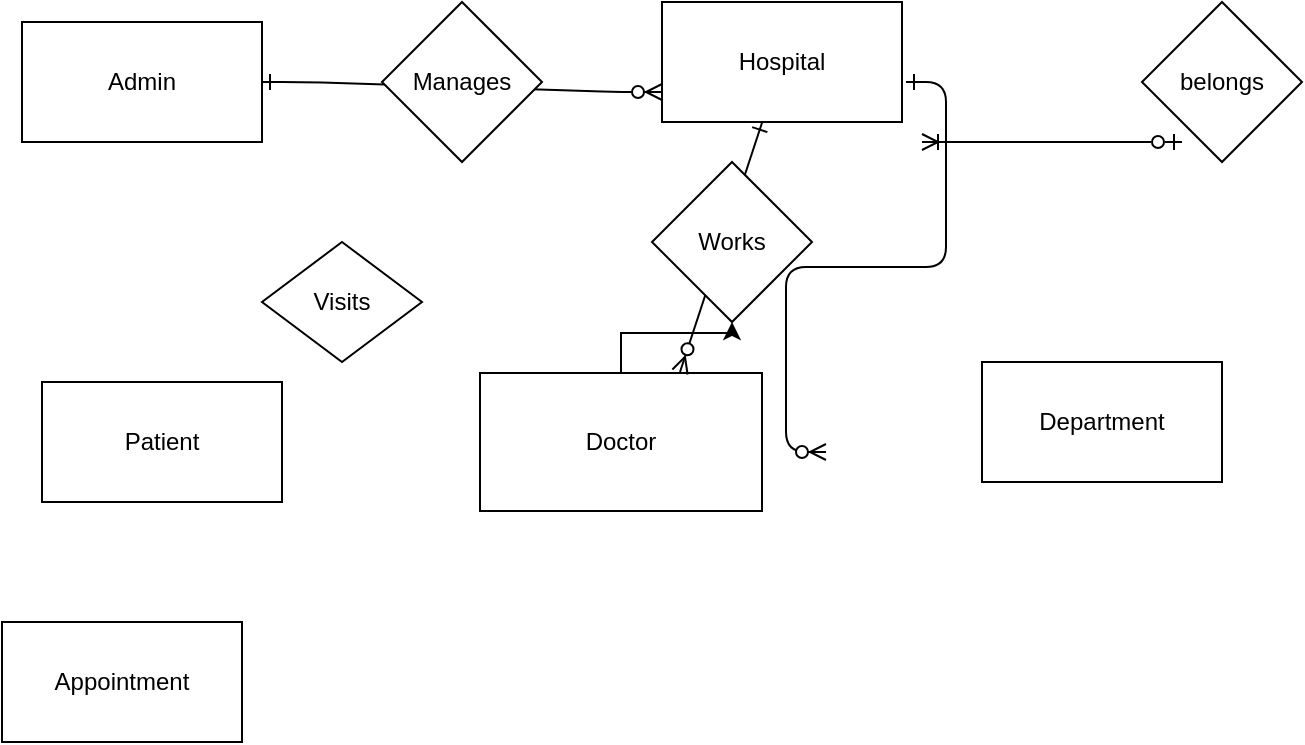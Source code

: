 <mxfile version="24.4.0" type="github">
  <diagram id="R2lEEEUBdFMjLlhIrx00" name="Page-1">
    <mxGraphModel dx="794" dy="358" grid="1" gridSize="10" guides="1" tooltips="1" connect="0" arrows="1" fold="1" page="1" pageScale="1" pageWidth="850" pageHeight="1100" math="0" shadow="0" extFonts="Permanent Marker^https://fonts.googleapis.com/css?family=Permanent+Marker">
      <root>
        <mxCell id="0" />
        <mxCell id="1" parent="0" />
        <mxCell id="PF_RGBepD4mODTb6vaaZ-2" value="" style="edgeStyle=entityRelationEdgeStyle;endArrow=ERzeroToMany;startArrow=ERone;endFill=1;startFill=0;endSize=6;segment=20;entryX=0;entryY=0.75;entryDx=0;entryDy=0;" edge="1" parent="1" target="lfKs97PQJCq61SZ_HQW0-1">
          <mxGeometry width="100" height="100" relative="1" as="geometry">
            <mxPoint x="190" y="140" as="sourcePoint" />
            <mxPoint x="380" y="140" as="targetPoint" />
            <Array as="points">
              <mxPoint x="300" y="120" />
            </Array>
          </mxGeometry>
        </mxCell>
        <mxCell id="lfKs97PQJCq61SZ_HQW0-2" value="Admin" style="rounded=0;whiteSpace=wrap;html=1;" parent="1" vertex="1">
          <mxGeometry x="70" y="110" width="120" height="60" as="geometry" />
        </mxCell>
        <mxCell id="lfKs97PQJCq61SZ_HQW0-3" value="Department" style="rounded=0;whiteSpace=wrap;html=1;" parent="1" vertex="1">
          <mxGeometry x="550" y="280" width="120" height="60" as="geometry" />
        </mxCell>
        <mxCell id="lfKs97PQJCq61SZ_HQW0-4" value="Manages" style="rhombus;whiteSpace=wrap;html=1;" parent="1" vertex="1">
          <mxGeometry x="250" y="100" width="80" height="80" as="geometry" />
        </mxCell>
        <mxCell id="lfKs97PQJCq61SZ_HQW0-5" value="Patient" style="rounded=0;whiteSpace=wrap;html=1;" parent="1" vertex="1">
          <mxGeometry x="80" y="290" width="120" height="60" as="geometry" />
        </mxCell>
        <mxCell id="PF_RGBepD4mODTb6vaaZ-11" value="" style="edgeStyle=orthogonalEdgeStyle;rounded=0;orthogonalLoop=1;jettySize=auto;html=1;" edge="1" parent="1" source="lfKs97PQJCq61SZ_HQW0-6" target="PF_RGBepD4mODTb6vaaZ-4">
          <mxGeometry relative="1" as="geometry" />
        </mxCell>
        <mxCell id="lfKs97PQJCq61SZ_HQW0-6" value="Doctor" style="rounded=0;whiteSpace=wrap;html=1;" parent="1" vertex="1">
          <mxGeometry x="299" y="285.5" width="141" height="69" as="geometry" />
        </mxCell>
        <mxCell id="lfKs97PQJCq61SZ_HQW0-7" value="Appointment" style="rounded=0;whiteSpace=wrap;html=1;" parent="1" vertex="1">
          <mxGeometry x="60" y="410" width="120" height="60" as="geometry" />
        </mxCell>
        <mxCell id="lfKs97PQJCq61SZ_HQW0-8" value="" style="edgeStyle=entityRelationEdgeStyle;endArrow=ERzeroToOne;startArrow=ERoneToMany;endFill=0;startFill=0;" parent="1" edge="1">
          <mxGeometry width="100" height="100" relative="1" as="geometry">
            <mxPoint x="520" y="170" as="sourcePoint" />
            <mxPoint x="650" y="170" as="targetPoint" />
          </mxGeometry>
        </mxCell>
        <mxCell id="lfKs97PQJCq61SZ_HQW0-1" value="Hospital" style="rounded=0;whiteSpace=wrap;html=1;" parent="1" vertex="1">
          <mxGeometry x="390" y="100" width="120" height="60" as="geometry" />
        </mxCell>
        <mxCell id="lfKs97PQJCq61SZ_HQW0-9" value="belongs" style="rhombus;whiteSpace=wrap;html=1;" parent="1" vertex="1">
          <mxGeometry x="630" y="100" width="80" height="80" as="geometry" />
        </mxCell>
        <mxCell id="lfKs97PQJCq61SZ_HQW0-10" value="Visits" style="rhombus;whiteSpace=wrap;html=1;" parent="1" vertex="1">
          <mxGeometry x="190" y="220" width="80" height="60" as="geometry" />
        </mxCell>
        <mxCell id="PF_RGBepD4mODTb6vaaZ-8" value="" style="endArrow=ERzeroToMany;startArrow=ERone;endFill=1;startFill=0;endSize=6;segment=20;targetPerimeterSpacing=20;anchorPointDirection=0;" edge="1" parent="1" source="lfKs97PQJCq61SZ_HQW0-1">
          <mxGeometry width="100" height="100" relative="1" as="geometry">
            <mxPoint x="453.96" y="166.98" as="sourcePoint" />
            <mxPoint x="399" y="285" as="targetPoint" />
          </mxGeometry>
        </mxCell>
        <mxCell id="PF_RGBepD4mODTb6vaaZ-10" value="" style="edgeStyle=entityRelationEdgeStyle;endArrow=ERzeroToMany;startArrow=ERone;endFill=1;startFill=0;endSize=6;segment=20;targetPerimeterSpacing=20;anchorPointDirection=0;" edge="1" parent="1">
          <mxGeometry width="100" height="100" relative="1" as="geometry">
            <mxPoint x="512" y="140" as="sourcePoint" />
            <mxPoint x="472" y="325" as="targetPoint" />
            <Array as="points">
              <mxPoint x="415.02" y="245.98" />
              <mxPoint x="311" y="325.98" />
            </Array>
          </mxGeometry>
        </mxCell>
        <mxCell id="PF_RGBepD4mODTb6vaaZ-4" value="Works" style="rhombus;whiteSpace=wrap;html=1;" vertex="1" parent="1">
          <mxGeometry x="385" y="180" width="80" height="80" as="geometry" />
        </mxCell>
      </root>
    </mxGraphModel>
  </diagram>
</mxfile>
